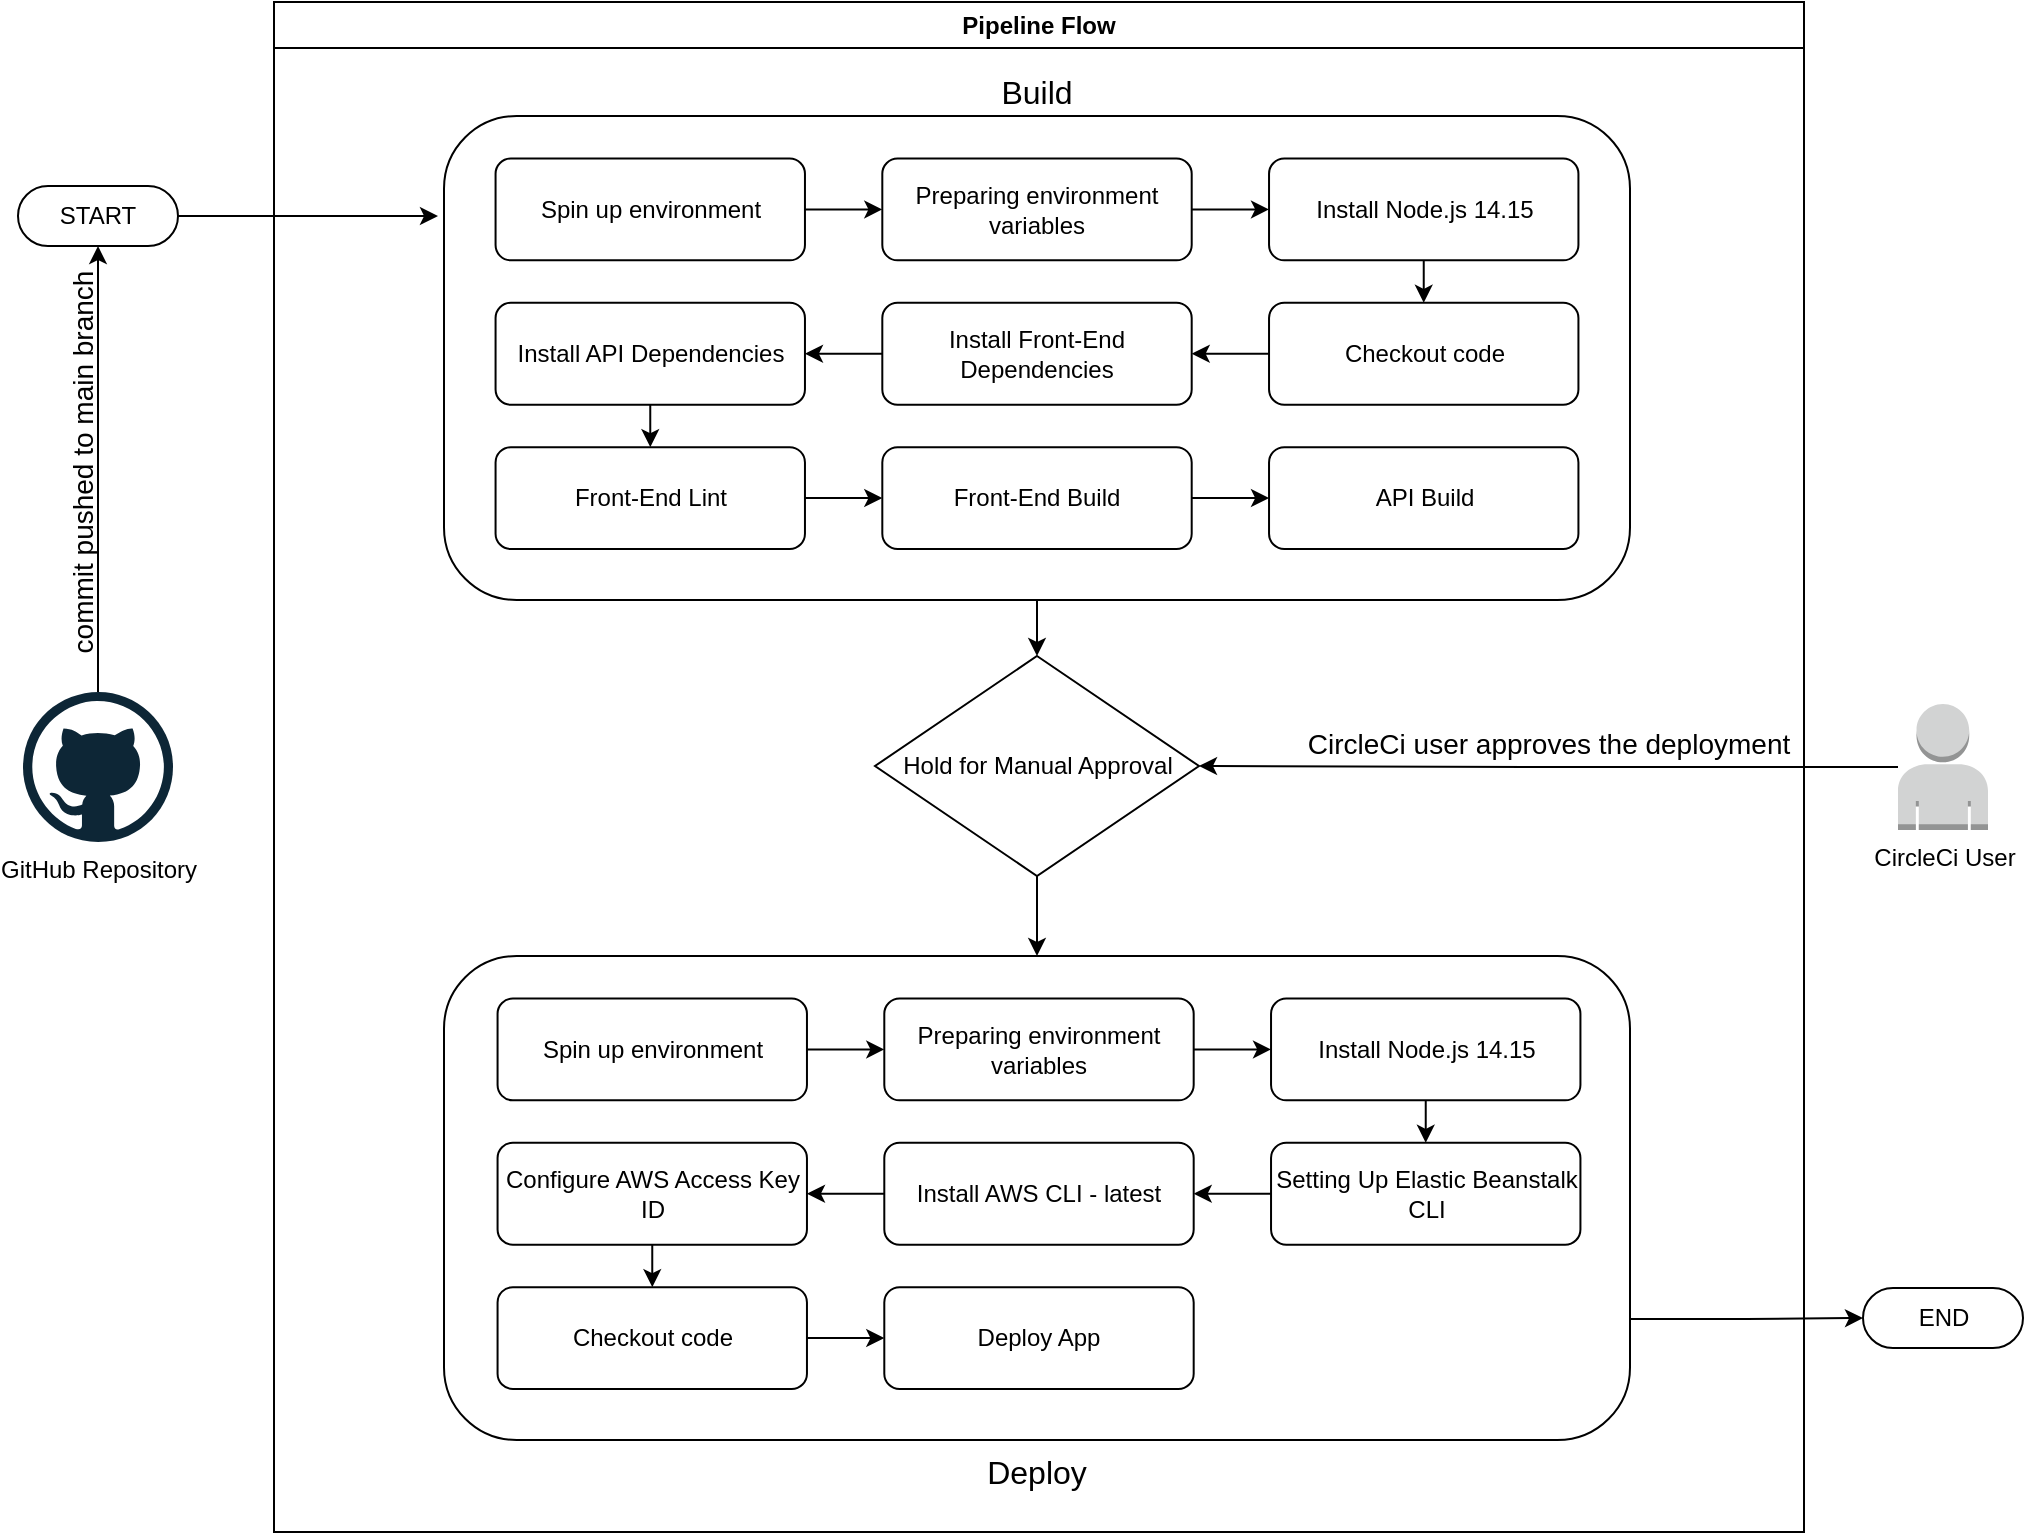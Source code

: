 <mxfile version="21.6.1" type="device">
  <diagram id="yqVo6E0V6-KVY2tr8xG8" name="Page-1">
    <mxGraphModel dx="1001" dy="878" grid="1" gridSize="10" guides="1" tooltips="1" connect="1" arrows="1" fold="1" page="1" pageScale="1" pageWidth="1100" pageHeight="850" math="0" shadow="0">
      <root>
        <mxCell id="0" />
        <mxCell id="1" parent="0" />
        <mxCell id="AOUfSezDK8p7nUyXQl7E-1" value="Pipeline Flow" style="swimlane;whiteSpace=wrap;html=1;" parent="1" vertex="1">
          <mxGeometry x="168" y="43" width="765" height="765" as="geometry" />
        </mxCell>
        <mxCell id="gPdYPLcKXxXBDPgeOXmv-94" value="" style="edgeStyle=orthogonalEdgeStyle;rounded=0;orthogonalLoop=1;jettySize=auto;html=1;exitX=0.5;exitY=1;exitDx=0;exitDy=0;entryX=0.5;entryY=0;entryDx=0;entryDy=0;" parent="AOUfSezDK8p7nUyXQl7E-1" source="gPdYPLcKXxXBDPgeOXmv-3" target="gPdYPLcKXxXBDPgeOXmv-66" edge="1">
          <mxGeometry relative="1" as="geometry" />
        </mxCell>
        <mxCell id="gPdYPLcKXxXBDPgeOXmv-3" value="Hold for Manual Approval" style="rhombus;whiteSpace=wrap;html=1;" parent="AOUfSezDK8p7nUyXQl7E-1" vertex="1">
          <mxGeometry x="300.5" y="327" width="162" height="110" as="geometry" />
        </mxCell>
        <mxCell id="gPdYPLcKXxXBDPgeOXmv-24" value="" style="group;fontSize=12;" parent="AOUfSezDK8p7nUyXQl7E-1" vertex="1" connectable="0">
          <mxGeometry x="85" y="57" width="593" height="242" as="geometry" />
        </mxCell>
        <mxCell id="gPdYPLcKXxXBDPgeOXmv-2" value="Build" style="rounded=1;whiteSpace=wrap;html=1;labelPosition=center;verticalLabelPosition=top;align=center;verticalAlign=bottom;fontSize=16;" parent="gPdYPLcKXxXBDPgeOXmv-24" vertex="1">
          <mxGeometry width="593" height="242.0" as="geometry" />
        </mxCell>
        <mxCell id="gPdYPLcKXxXBDPgeOXmv-23" value="" style="group" parent="gPdYPLcKXxXBDPgeOXmv-24" vertex="1" connectable="0">
          <mxGeometry x="25.783" y="21.228" width="541.435" height="195.298" as="geometry" />
        </mxCell>
        <mxCell id="gPdYPLcKXxXBDPgeOXmv-5" value="Spin up environment" style="rounded=1;whiteSpace=wrap;html=1;" parent="gPdYPLcKXxXBDPgeOXmv-23" vertex="1">
          <mxGeometry width="154.696" height="50.947" as="geometry" />
        </mxCell>
        <mxCell id="gPdYPLcKXxXBDPgeOXmv-6" value="Preparing environment variables" style="rounded=1;whiteSpace=wrap;html=1;" parent="gPdYPLcKXxXBDPgeOXmv-23" vertex="1">
          <mxGeometry x="193.37" width="154.696" height="50.947" as="geometry" />
        </mxCell>
        <mxCell id="gPdYPLcKXxXBDPgeOXmv-14" value="" style="edgeStyle=orthogonalEdgeStyle;rounded=0;orthogonalLoop=1;jettySize=auto;html=1;exitX=1;exitY=0.5;exitDx=0;exitDy=0;entryX=0;entryY=0.5;entryDx=0;entryDy=0;" parent="gPdYPLcKXxXBDPgeOXmv-23" source="gPdYPLcKXxXBDPgeOXmv-5" target="gPdYPLcKXxXBDPgeOXmv-6" edge="1">
          <mxGeometry relative="1" as="geometry" />
        </mxCell>
        <mxCell id="gPdYPLcKXxXBDPgeOXmv-7" value="Install Node.js 14.15" style="rounded=1;whiteSpace=wrap;html=1;" parent="gPdYPLcKXxXBDPgeOXmv-23" vertex="1">
          <mxGeometry x="386.739" width="154.696" height="50.947" as="geometry" />
        </mxCell>
        <mxCell id="gPdYPLcKXxXBDPgeOXmv-15" value="" style="edgeStyle=orthogonalEdgeStyle;rounded=0;orthogonalLoop=1;jettySize=auto;html=1;exitX=1;exitY=0.5;exitDx=0;exitDy=0;entryX=0;entryY=0.5;entryDx=0;entryDy=0;" parent="gPdYPLcKXxXBDPgeOXmv-23" source="gPdYPLcKXxXBDPgeOXmv-6" target="gPdYPLcKXxXBDPgeOXmv-7" edge="1">
          <mxGeometry relative="1" as="geometry" />
        </mxCell>
        <mxCell id="gPdYPLcKXxXBDPgeOXmv-8" value="Install API Dependencies" style="rounded=1;whiteSpace=wrap;html=1;" parent="gPdYPLcKXxXBDPgeOXmv-23" vertex="1">
          <mxGeometry y="72.175" width="154.696" height="50.947" as="geometry" />
        </mxCell>
        <mxCell id="gPdYPLcKXxXBDPgeOXmv-18" value="" style="edgeStyle=orthogonalEdgeStyle;rounded=0;orthogonalLoop=1;jettySize=auto;html=1;exitX=0;exitY=0.5;exitDx=0;exitDy=0;entryX=1;entryY=0.5;entryDx=0;entryDy=0;" parent="gPdYPLcKXxXBDPgeOXmv-23" source="gPdYPLcKXxXBDPgeOXmv-9" target="gPdYPLcKXxXBDPgeOXmv-8" edge="1">
          <mxGeometry relative="1" as="geometry" />
        </mxCell>
        <mxCell id="gPdYPLcKXxXBDPgeOXmv-9" value="Install Front-End Dependencies" style="rounded=1;whiteSpace=wrap;html=1;" parent="gPdYPLcKXxXBDPgeOXmv-23" vertex="1">
          <mxGeometry x="193.37" y="72.175" width="154.696" height="50.947" as="geometry" />
        </mxCell>
        <mxCell id="gPdYPLcKXxXBDPgeOXmv-17" value="" style="edgeStyle=orthogonalEdgeStyle;rounded=0;orthogonalLoop=1;jettySize=auto;html=1;exitX=0;exitY=0.5;exitDx=0;exitDy=0;entryX=1;entryY=0.5;entryDx=0;entryDy=0;" parent="gPdYPLcKXxXBDPgeOXmv-23" source="gPdYPLcKXxXBDPgeOXmv-10" target="gPdYPLcKXxXBDPgeOXmv-9" edge="1">
          <mxGeometry relative="1" as="geometry" />
        </mxCell>
        <mxCell id="gPdYPLcKXxXBDPgeOXmv-10" value="Checkout code" style="rounded=1;whiteSpace=wrap;html=1;" parent="gPdYPLcKXxXBDPgeOXmv-23" vertex="1">
          <mxGeometry x="386.739" y="72.175" width="154.696" height="50.947" as="geometry" />
        </mxCell>
        <mxCell id="gPdYPLcKXxXBDPgeOXmv-16" value="" style="edgeStyle=orthogonalEdgeStyle;rounded=0;orthogonalLoop=1;jettySize=auto;html=1;exitX=0.5;exitY=1;exitDx=0;exitDy=0;entryX=0.5;entryY=0;entryDx=0;entryDy=0;" parent="gPdYPLcKXxXBDPgeOXmv-23" source="gPdYPLcKXxXBDPgeOXmv-7" target="gPdYPLcKXxXBDPgeOXmv-10" edge="1">
          <mxGeometry relative="1" as="geometry" />
        </mxCell>
        <mxCell id="gPdYPLcKXxXBDPgeOXmv-11" value="API Build" style="rounded=1;whiteSpace=wrap;html=1;" parent="gPdYPLcKXxXBDPgeOXmv-23" vertex="1">
          <mxGeometry x="386.739" y="144.351" width="154.696" height="50.947" as="geometry" />
        </mxCell>
        <mxCell id="gPdYPLcKXxXBDPgeOXmv-21" value="" style="edgeStyle=orthogonalEdgeStyle;rounded=0;orthogonalLoop=1;jettySize=auto;html=1;exitX=1;exitY=0.5;exitDx=0;exitDy=0;entryX=0;entryY=0.5;entryDx=0;entryDy=0;" parent="gPdYPLcKXxXBDPgeOXmv-23" source="gPdYPLcKXxXBDPgeOXmv-12" target="gPdYPLcKXxXBDPgeOXmv-11" edge="1">
          <mxGeometry relative="1" as="geometry" />
        </mxCell>
        <mxCell id="gPdYPLcKXxXBDPgeOXmv-12" value="Front-End Build" style="rounded=1;whiteSpace=wrap;html=1;" parent="gPdYPLcKXxXBDPgeOXmv-23" vertex="1">
          <mxGeometry x="193.37" y="144.351" width="154.696" height="50.947" as="geometry" />
        </mxCell>
        <mxCell id="gPdYPLcKXxXBDPgeOXmv-20" value="" style="edgeStyle=orthogonalEdgeStyle;rounded=0;orthogonalLoop=1;jettySize=auto;html=1;exitX=1;exitY=0.5;exitDx=0;exitDy=0;entryX=0;entryY=0.5;entryDx=0;entryDy=0;" parent="gPdYPLcKXxXBDPgeOXmv-23" source="gPdYPLcKXxXBDPgeOXmv-13" target="gPdYPLcKXxXBDPgeOXmv-12" edge="1">
          <mxGeometry relative="1" as="geometry" />
        </mxCell>
        <mxCell id="gPdYPLcKXxXBDPgeOXmv-13" value="Front-End Lint" style="rounded=1;whiteSpace=wrap;html=1;" parent="gPdYPLcKXxXBDPgeOXmv-23" vertex="1">
          <mxGeometry y="144.351" width="154.696" height="50.947" as="geometry" />
        </mxCell>
        <mxCell id="gPdYPLcKXxXBDPgeOXmv-19" value="" style="edgeStyle=orthogonalEdgeStyle;rounded=0;orthogonalLoop=1;jettySize=auto;html=1;exitX=0.5;exitY=1;exitDx=0;exitDy=0;entryX=0.5;entryY=0;entryDx=0;entryDy=0;" parent="gPdYPLcKXxXBDPgeOXmv-23" source="gPdYPLcKXxXBDPgeOXmv-8" target="gPdYPLcKXxXBDPgeOXmv-13" edge="1">
          <mxGeometry relative="1" as="geometry" />
        </mxCell>
        <mxCell id="gPdYPLcKXxXBDPgeOXmv-66" value="Deploy" style="rounded=1;whiteSpace=wrap;html=1;labelPosition=center;verticalLabelPosition=bottom;align=center;verticalAlign=top;container=0;fontSize=16;" parent="AOUfSezDK8p7nUyXQl7E-1" vertex="1">
          <mxGeometry x="85" y="477" width="593" height="242.0" as="geometry" />
        </mxCell>
        <mxCell id="gPdYPLcKXxXBDPgeOXmv-68" value="Spin up environment" style="rounded=1;whiteSpace=wrap;html=1;container=0;" parent="AOUfSezDK8p7nUyXQl7E-1" vertex="1">
          <mxGeometry x="111.783" y="498.228" width="154.696" height="50.947" as="geometry" />
        </mxCell>
        <mxCell id="gPdYPLcKXxXBDPgeOXmv-69" value="Preparing environment variables" style="rounded=1;whiteSpace=wrap;html=1;container=0;" parent="AOUfSezDK8p7nUyXQl7E-1" vertex="1">
          <mxGeometry x="305.152" y="498.228" width="154.696" height="50.947" as="geometry" />
        </mxCell>
        <mxCell id="gPdYPLcKXxXBDPgeOXmv-70" value="" style="edgeStyle=orthogonalEdgeStyle;rounded=0;orthogonalLoop=1;jettySize=auto;html=1;exitX=1;exitY=0.5;exitDx=0;exitDy=0;entryX=0;entryY=0.5;entryDx=0;entryDy=0;" parent="AOUfSezDK8p7nUyXQl7E-1" source="gPdYPLcKXxXBDPgeOXmv-68" target="gPdYPLcKXxXBDPgeOXmv-69" edge="1">
          <mxGeometry relative="1" as="geometry" />
        </mxCell>
        <mxCell id="gPdYPLcKXxXBDPgeOXmv-71" value="Install Node.js 14.15" style="rounded=1;whiteSpace=wrap;html=1;container=0;" parent="AOUfSezDK8p7nUyXQl7E-1" vertex="1">
          <mxGeometry x="498.522" y="498.228" width="154.696" height="50.947" as="geometry" />
        </mxCell>
        <mxCell id="gPdYPLcKXxXBDPgeOXmv-72" value="" style="edgeStyle=orthogonalEdgeStyle;rounded=0;orthogonalLoop=1;jettySize=auto;html=1;exitX=1;exitY=0.5;exitDx=0;exitDy=0;entryX=0;entryY=0.5;entryDx=0;entryDy=0;" parent="AOUfSezDK8p7nUyXQl7E-1" source="gPdYPLcKXxXBDPgeOXmv-69" target="gPdYPLcKXxXBDPgeOXmv-71" edge="1">
          <mxGeometry relative="1" as="geometry" />
        </mxCell>
        <mxCell id="gPdYPLcKXxXBDPgeOXmv-73" value="Configure AWS Access Key ID" style="rounded=1;whiteSpace=wrap;html=1;container=0;" parent="AOUfSezDK8p7nUyXQl7E-1" vertex="1">
          <mxGeometry x="111.783" y="570.404" width="154.696" height="50.947" as="geometry" />
        </mxCell>
        <mxCell id="gPdYPLcKXxXBDPgeOXmv-74" value="" style="edgeStyle=orthogonalEdgeStyle;rounded=0;orthogonalLoop=1;jettySize=auto;html=1;exitX=0;exitY=0.5;exitDx=0;exitDy=0;entryX=1;entryY=0.5;entryDx=0;entryDy=0;" parent="AOUfSezDK8p7nUyXQl7E-1" source="gPdYPLcKXxXBDPgeOXmv-75" target="gPdYPLcKXxXBDPgeOXmv-73" edge="1">
          <mxGeometry relative="1" as="geometry" />
        </mxCell>
        <mxCell id="gPdYPLcKXxXBDPgeOXmv-75" value="Install AWS CLI - latest" style="rounded=1;whiteSpace=wrap;html=1;container=0;" parent="AOUfSezDK8p7nUyXQl7E-1" vertex="1">
          <mxGeometry x="305.152" y="570.404" width="154.696" height="50.947" as="geometry" />
        </mxCell>
        <mxCell id="gPdYPLcKXxXBDPgeOXmv-76" value="" style="edgeStyle=orthogonalEdgeStyle;rounded=0;orthogonalLoop=1;jettySize=auto;html=1;exitX=0;exitY=0.5;exitDx=0;exitDy=0;entryX=1;entryY=0.5;entryDx=0;entryDy=0;" parent="AOUfSezDK8p7nUyXQl7E-1" source="gPdYPLcKXxXBDPgeOXmv-77" target="gPdYPLcKXxXBDPgeOXmv-75" edge="1">
          <mxGeometry relative="1" as="geometry" />
        </mxCell>
        <mxCell id="gPdYPLcKXxXBDPgeOXmv-77" value="Setting Up Elastic Beanstalk CLI" style="rounded=1;whiteSpace=wrap;html=1;container=0;" parent="AOUfSezDK8p7nUyXQl7E-1" vertex="1">
          <mxGeometry x="498.522" y="570.404" width="154.696" height="50.947" as="geometry" />
        </mxCell>
        <mxCell id="gPdYPLcKXxXBDPgeOXmv-78" value="" style="edgeStyle=orthogonalEdgeStyle;rounded=0;orthogonalLoop=1;jettySize=auto;html=1;exitX=0.5;exitY=1;exitDx=0;exitDy=0;entryX=0.5;entryY=0;entryDx=0;entryDy=0;" parent="AOUfSezDK8p7nUyXQl7E-1" source="gPdYPLcKXxXBDPgeOXmv-71" target="gPdYPLcKXxXBDPgeOXmv-77" edge="1">
          <mxGeometry relative="1" as="geometry" />
        </mxCell>
        <mxCell id="gPdYPLcKXxXBDPgeOXmv-81" value="Deploy App" style="rounded=1;whiteSpace=wrap;html=1;container=0;" parent="AOUfSezDK8p7nUyXQl7E-1" vertex="1">
          <mxGeometry x="305.152" y="642.579" width="154.696" height="50.947" as="geometry" />
        </mxCell>
        <mxCell id="gPdYPLcKXxXBDPgeOXmv-82" value="" style="edgeStyle=orthogonalEdgeStyle;rounded=0;orthogonalLoop=1;jettySize=auto;html=1;exitX=1;exitY=0.5;exitDx=0;exitDy=0;entryX=0;entryY=0.5;entryDx=0;entryDy=0;" parent="AOUfSezDK8p7nUyXQl7E-1" source="gPdYPLcKXxXBDPgeOXmv-83" target="gPdYPLcKXxXBDPgeOXmv-81" edge="1">
          <mxGeometry relative="1" as="geometry" />
        </mxCell>
        <mxCell id="gPdYPLcKXxXBDPgeOXmv-83" value="Checkout code" style="rounded=1;whiteSpace=wrap;html=1;container=0;" parent="AOUfSezDK8p7nUyXQl7E-1" vertex="1">
          <mxGeometry x="111.783" y="642.579" width="154.696" height="50.947" as="geometry" />
        </mxCell>
        <mxCell id="gPdYPLcKXxXBDPgeOXmv-84" value="" style="edgeStyle=orthogonalEdgeStyle;rounded=0;orthogonalLoop=1;jettySize=auto;html=1;exitX=0.5;exitY=1;exitDx=0;exitDy=0;entryX=0.5;entryY=0;entryDx=0;entryDy=0;" parent="AOUfSezDK8p7nUyXQl7E-1" source="gPdYPLcKXxXBDPgeOXmv-73" target="gPdYPLcKXxXBDPgeOXmv-83" edge="1">
          <mxGeometry relative="1" as="geometry" />
        </mxCell>
        <mxCell id="gPdYPLcKXxXBDPgeOXmv-90" value="" style="edgeStyle=orthogonalEdgeStyle;rounded=0;orthogonalLoop=1;jettySize=auto;html=1;exitX=0.5;exitY=1;exitDx=0;exitDy=0;entryX=0.5;entryY=0;entryDx=0;entryDy=0;" parent="AOUfSezDK8p7nUyXQl7E-1" source="gPdYPLcKXxXBDPgeOXmv-2" target="gPdYPLcKXxXBDPgeOXmv-3" edge="1">
          <mxGeometry relative="1" as="geometry" />
        </mxCell>
        <mxCell id="gPdYPLcKXxXBDPgeOXmv-89" value="commit pushed to main branch" style="edgeStyle=orthogonalEdgeStyle;rounded=0;orthogonalLoop=1;jettySize=auto;html=1;entryX=0.5;entryY=0.5;entryDx=0;entryDy=15;entryPerimeter=0;horizontal=0;labelPosition=center;verticalLabelPosition=top;align=center;verticalAlign=bottom;labelBackgroundColor=none;fontSize=14;" parent="1" source="gPdYPLcKXxXBDPgeOXmv-1" target="gPdYPLcKXxXBDPgeOXmv-96" edge="1">
          <mxGeometry x="0.002" relative="1" as="geometry">
            <mxPoint x="80" y="180" as="targetPoint" />
            <mxPoint as="offset" />
          </mxGeometry>
        </mxCell>
        <mxCell id="gPdYPLcKXxXBDPgeOXmv-1" value="GitHub Repository" style="dashed=0;outlineConnect=0;html=1;align=center;labelPosition=center;verticalLabelPosition=bottom;verticalAlign=top;shape=mxgraph.weblogos.github" parent="1" vertex="1">
          <mxGeometry x="42.5" y="388" width="75" height="75" as="geometry" />
        </mxCell>
        <mxCell id="gPdYPLcKXxXBDPgeOXmv-88" value="" style="edgeStyle=orthogonalEdgeStyle;rounded=0;orthogonalLoop=1;jettySize=auto;html=1;exitX=1;exitY=0.5;exitDx=0;exitDy=0;exitPerimeter=0;" parent="1" source="gPdYPLcKXxXBDPgeOXmv-96" edge="1">
          <mxGeometry relative="1" as="geometry">
            <mxPoint x="250" y="150" as="targetPoint" />
            <mxPoint x="110" y="150.059" as="sourcePoint" />
          </mxGeometry>
        </mxCell>
        <mxCell id="gPdYPLcKXxXBDPgeOXmv-93" value="CircleCi user approves the deployment" style="edgeStyle=orthogonalEdgeStyle;rounded=0;orthogonalLoop=1;jettySize=auto;html=1;labelBackgroundColor=none;labelPosition=center;verticalLabelPosition=top;align=center;verticalAlign=bottom;fontSize=14;" parent="1" source="gPdYPLcKXxXBDPgeOXmv-92" target="gPdYPLcKXxXBDPgeOXmv-3" edge="1">
          <mxGeometry relative="1" as="geometry" />
        </mxCell>
        <mxCell id="gPdYPLcKXxXBDPgeOXmv-92" value="CircleCi User" style="outlineConnect=0;dashed=0;verticalLabelPosition=bottom;verticalAlign=top;align=center;html=1;shape=mxgraph.aws3.user;fillColor=#D2D3D3;gradientColor=none;" parent="1" vertex="1">
          <mxGeometry x="980" y="394" width="45" height="63" as="geometry" />
        </mxCell>
        <mxCell id="gPdYPLcKXxXBDPgeOXmv-95" value="END" style="html=1;dashed=0;whiteSpace=wrap;shape=mxgraph.dfd.start" parent="1" vertex="1">
          <mxGeometry x="962.5" y="686" width="80" height="30" as="geometry" />
        </mxCell>
        <mxCell id="gPdYPLcKXxXBDPgeOXmv-96" value="START" style="html=1;dashed=0;whiteSpace=wrap;shape=mxgraph.dfd.start" parent="1" vertex="1">
          <mxGeometry x="40" y="135" width="80" height="30" as="geometry" />
        </mxCell>
        <mxCell id="gPdYPLcKXxXBDPgeOXmv-97" value="" style="edgeStyle=orthogonalEdgeStyle;rounded=0;orthogonalLoop=1;jettySize=auto;html=1;exitX=1;exitY=0.75;exitDx=0;exitDy=0;entryX=0;entryY=0.5;entryDx=0;entryDy=0;entryPerimeter=0;" parent="1" source="gPdYPLcKXxXBDPgeOXmv-66" target="gPdYPLcKXxXBDPgeOXmv-95" edge="1">
          <mxGeometry relative="1" as="geometry">
            <mxPoint x="950" y="701.118" as="targetPoint" />
          </mxGeometry>
        </mxCell>
      </root>
    </mxGraphModel>
  </diagram>
</mxfile>
